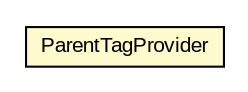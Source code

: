#!/usr/local/bin/dot
#
# Class diagram 
# Generated by UMLGraph version R5_6-24-gf6e263 (http://www.umlgraph.org/)
#

digraph G {
	edge [fontname="arial",fontsize=10,labelfontname="arial",labelfontsize=10];
	node [fontname="arial",fontsize=10,shape=plaintext];
	nodesep=0.25;
	ranksep=0.5;
	// edu.arizona.biosemantics.semanticmarkup.markupelement.description.io.ParentTagProvider
	c112271 [label=<<table title="edu.arizona.biosemantics.semanticmarkup.markupelement.description.io.ParentTagProvider" border="0" cellborder="1" cellspacing="0" cellpadding="2" port="p" bgcolor="lemonChiffon" href="./ParentTagProvider.html">
		<tr><td><table border="0" cellspacing="0" cellpadding="1">
<tr><td align="center" balign="center"> ParentTagProvider </td></tr>
		</table></td></tr>
		</table>>, URL="./ParentTagProvider.html", fontname="arial", fontcolor="black", fontsize=10.0];
}

